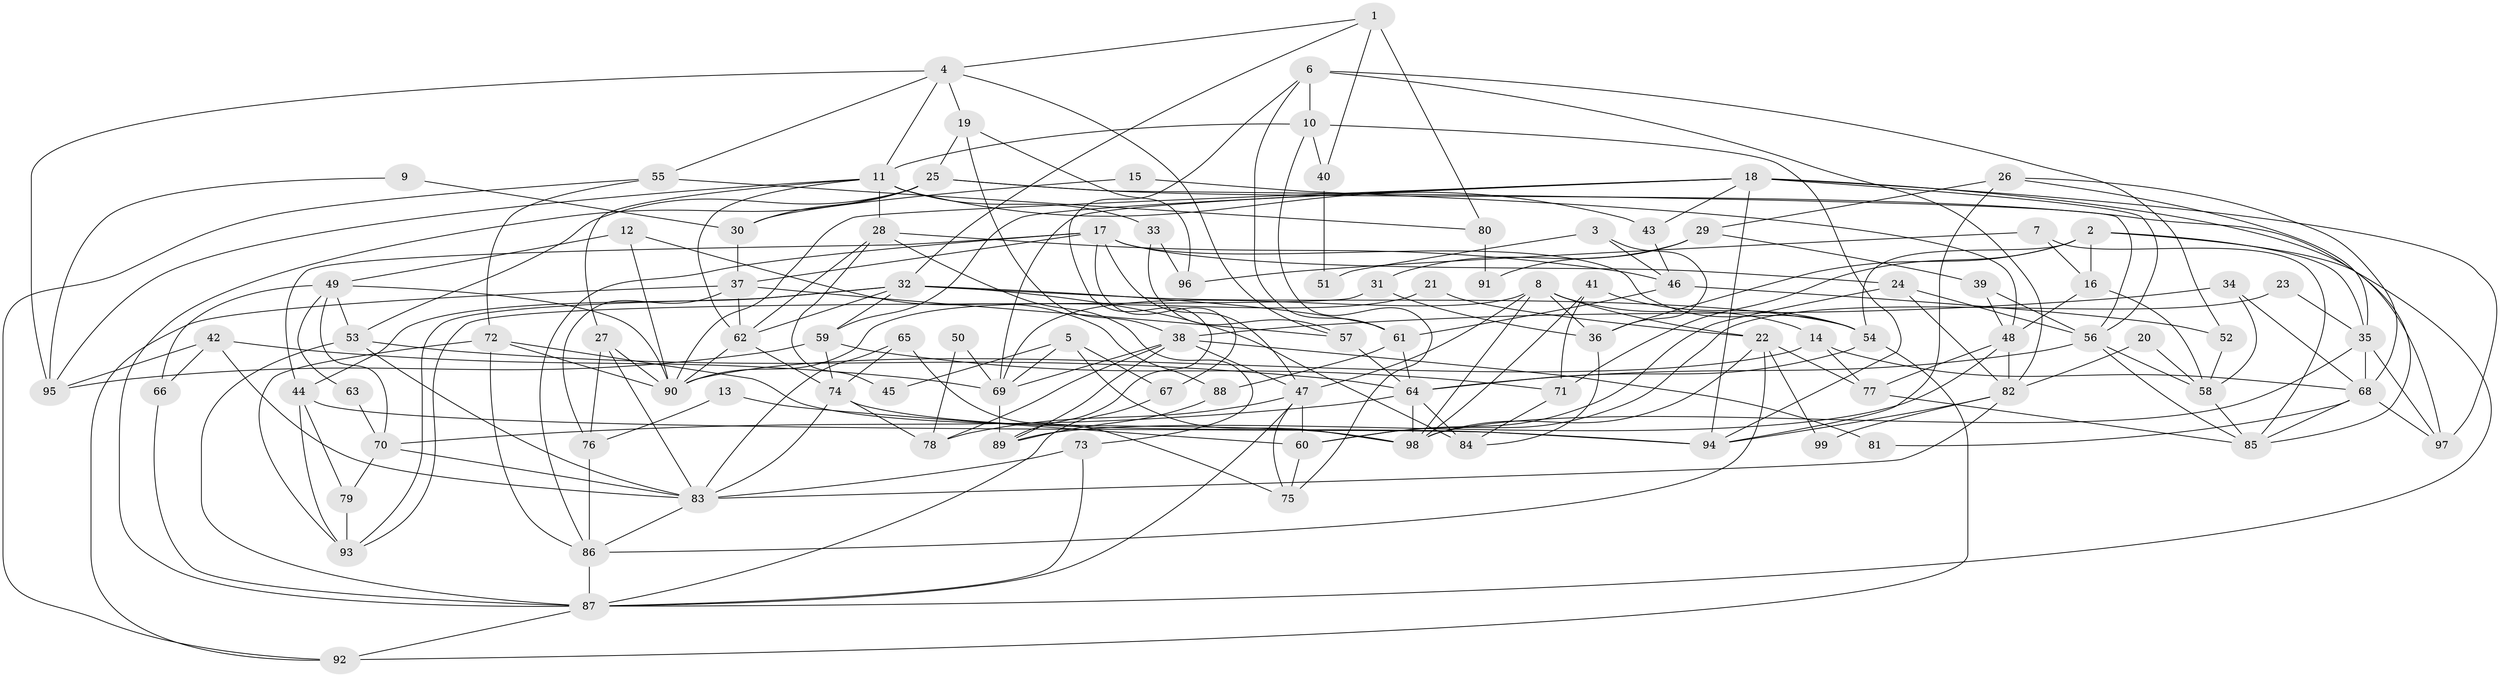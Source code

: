 // original degree distribution, {4: 0.2857142857142857, 2: 0.15714285714285714, 6: 0.10714285714285714, 3: 0.22857142857142856, 5: 0.17857142857142858, 7: 0.02857142857142857, 8: 0.007142857142857143, 9: 0.007142857142857143}
// Generated by graph-tools (version 1.1) at 2025/37/03/04/25 23:37:13]
// undirected, 99 vertices, 226 edges
graph export_dot {
  node [color=gray90,style=filled];
  1;
  2;
  3;
  4;
  5;
  6;
  7;
  8;
  9;
  10;
  11;
  12;
  13;
  14;
  15;
  16;
  17;
  18;
  19;
  20;
  21;
  22;
  23;
  24;
  25;
  26;
  27;
  28;
  29;
  30;
  31;
  32;
  33;
  34;
  35;
  36;
  37;
  38;
  39;
  40;
  41;
  42;
  43;
  44;
  45;
  46;
  47;
  48;
  49;
  50;
  51;
  52;
  53;
  54;
  55;
  56;
  57;
  58;
  59;
  60;
  61;
  62;
  63;
  64;
  65;
  66;
  67;
  68;
  69;
  70;
  71;
  72;
  73;
  74;
  75;
  76;
  77;
  78;
  79;
  80;
  81;
  82;
  83;
  84;
  85;
  86;
  87;
  88;
  89;
  90;
  91;
  92;
  93;
  94;
  95;
  96;
  97;
  98;
  99;
  1 -- 4 [weight=1.0];
  1 -- 32 [weight=1.0];
  1 -- 40 [weight=1.0];
  1 -- 80 [weight=1.0];
  2 -- 16 [weight=1.0];
  2 -- 35 [weight=1.0];
  2 -- 36 [weight=1.0];
  2 -- 54 [weight=1.0];
  2 -- 71 [weight=1.0];
  2 -- 87 [weight=1.0];
  3 -- 36 [weight=1.0];
  3 -- 46 [weight=1.0];
  3 -- 51 [weight=1.0];
  4 -- 11 [weight=1.0];
  4 -- 19 [weight=1.0];
  4 -- 55 [weight=1.0];
  4 -- 57 [weight=1.0];
  4 -- 95 [weight=1.0];
  5 -- 45 [weight=1.0];
  5 -- 67 [weight=1.0];
  5 -- 69 [weight=1.0];
  5 -- 98 [weight=2.0];
  6 -- 10 [weight=1.0];
  6 -- 52 [weight=1.0];
  6 -- 61 [weight=1.0];
  6 -- 82 [weight=1.0];
  6 -- 89 [weight=1.0];
  7 -- 16 [weight=1.0];
  7 -- 85 [weight=1.0];
  7 -- 96 [weight=1.0];
  8 -- 14 [weight=1.0];
  8 -- 22 [weight=1.0];
  8 -- 36 [weight=1.0];
  8 -- 47 [weight=1.0];
  8 -- 69 [weight=2.0];
  8 -- 98 [weight=1.0];
  9 -- 30 [weight=1.0];
  9 -- 95 [weight=1.0];
  10 -- 11 [weight=1.0];
  10 -- 40 [weight=1.0];
  10 -- 75 [weight=1.0];
  10 -- 94 [weight=1.0];
  11 -- 27 [weight=1.0];
  11 -- 28 [weight=1.0];
  11 -- 33 [weight=2.0];
  11 -- 43 [weight=1.0];
  11 -- 62 [weight=2.0];
  11 -- 95 [weight=1.0];
  12 -- 49 [weight=1.0];
  12 -- 88 [weight=1.0];
  12 -- 90 [weight=1.0];
  13 -- 60 [weight=1.0];
  13 -- 76 [weight=1.0];
  14 -- 68 [weight=1.0];
  14 -- 77 [weight=1.0];
  14 -- 90 [weight=1.0];
  15 -- 30 [weight=1.0];
  15 -- 48 [weight=1.0];
  16 -- 48 [weight=1.0];
  16 -- 58 [weight=1.0];
  17 -- 24 [weight=1.0];
  17 -- 37 [weight=1.0];
  17 -- 44 [weight=1.0];
  17 -- 47 [weight=1.0];
  17 -- 54 [weight=1.0];
  17 -- 67 [weight=1.0];
  17 -- 86 [weight=1.0];
  18 -- 43 [weight=1.0];
  18 -- 56 [weight=1.0];
  18 -- 59 [weight=1.0];
  18 -- 69 [weight=1.0];
  18 -- 85 [weight=1.0];
  18 -- 90 [weight=1.0];
  18 -- 94 [weight=1.0];
  18 -- 97 [weight=1.0];
  19 -- 25 [weight=1.0];
  19 -- 38 [weight=1.0];
  19 -- 96 [weight=1.0];
  20 -- 58 [weight=1.0];
  20 -- 82 [weight=1.0];
  21 -- 22 [weight=1.0];
  21 -- 90 [weight=1.0];
  22 -- 77 [weight=1.0];
  22 -- 86 [weight=1.0];
  22 -- 98 [weight=1.0];
  22 -- 99 [weight=1.0];
  23 -- 35 [weight=1.0];
  23 -- 60 [weight=1.0];
  24 -- 56 [weight=1.0];
  24 -- 60 [weight=1.0];
  24 -- 82 [weight=1.0];
  25 -- 30 [weight=1.0];
  25 -- 53 [weight=1.0];
  25 -- 56 [weight=1.0];
  25 -- 87 [weight=1.0];
  25 -- 97 [weight=1.0];
  26 -- 29 [weight=1.0];
  26 -- 35 [weight=1.0];
  26 -- 68 [weight=1.0];
  26 -- 94 [weight=1.0];
  27 -- 76 [weight=1.0];
  27 -- 83 [weight=1.0];
  27 -- 90 [weight=2.0];
  28 -- 45 [weight=1.0];
  28 -- 46 [weight=1.0];
  28 -- 62 [weight=1.0];
  28 -- 73 [weight=1.0];
  29 -- 31 [weight=1.0];
  29 -- 39 [weight=1.0];
  29 -- 91 [weight=1.0];
  30 -- 37 [weight=1.0];
  31 -- 36 [weight=1.0];
  31 -- 93 [weight=1.0];
  32 -- 44 [weight=1.0];
  32 -- 54 [weight=1.0];
  32 -- 59 [weight=1.0];
  32 -- 61 [weight=1.0];
  32 -- 62 [weight=1.0];
  32 -- 84 [weight=2.0];
  32 -- 93 [weight=1.0];
  33 -- 57 [weight=1.0];
  33 -- 96 [weight=1.0];
  34 -- 38 [weight=1.0];
  34 -- 58 [weight=1.0];
  34 -- 68 [weight=1.0];
  35 -- 68 [weight=1.0];
  35 -- 97 [weight=1.0];
  35 -- 98 [weight=1.0];
  36 -- 84 [weight=1.0];
  37 -- 57 [weight=1.0];
  37 -- 62 [weight=1.0];
  37 -- 76 [weight=1.0];
  37 -- 92 [weight=1.0];
  38 -- 47 [weight=1.0];
  38 -- 69 [weight=1.0];
  38 -- 78 [weight=1.0];
  38 -- 81 [weight=3.0];
  38 -- 89 [weight=1.0];
  39 -- 48 [weight=1.0];
  39 -- 56 [weight=2.0];
  40 -- 51 [weight=1.0];
  41 -- 54 [weight=1.0];
  41 -- 71 [weight=1.0];
  41 -- 98 [weight=1.0];
  42 -- 66 [weight=1.0];
  42 -- 69 [weight=1.0];
  42 -- 83 [weight=1.0];
  42 -- 95 [weight=1.0];
  43 -- 46 [weight=1.0];
  44 -- 79 [weight=1.0];
  44 -- 93 [weight=1.0];
  44 -- 94 [weight=1.0];
  46 -- 52 [weight=1.0];
  46 -- 61 [weight=1.0];
  47 -- 60 [weight=1.0];
  47 -- 75 [weight=1.0];
  47 -- 78 [weight=1.0];
  47 -- 87 [weight=1.0];
  48 -- 77 [weight=1.0];
  48 -- 82 [weight=1.0];
  48 -- 89 [weight=1.0];
  49 -- 53 [weight=1.0];
  49 -- 63 [weight=1.0];
  49 -- 66 [weight=1.0];
  49 -- 70 [weight=1.0];
  49 -- 90 [weight=1.0];
  50 -- 69 [weight=1.0];
  50 -- 78 [weight=1.0];
  52 -- 58 [weight=1.0];
  53 -- 64 [weight=1.0];
  53 -- 83 [weight=1.0];
  53 -- 87 [weight=1.0];
  54 -- 64 [weight=1.0];
  54 -- 92 [weight=1.0];
  55 -- 72 [weight=1.0];
  55 -- 80 [weight=1.0];
  55 -- 92 [weight=1.0];
  56 -- 58 [weight=1.0];
  56 -- 64 [weight=1.0];
  56 -- 85 [weight=1.0];
  57 -- 64 [weight=1.0];
  58 -- 85 [weight=1.0];
  59 -- 71 [weight=1.0];
  59 -- 74 [weight=1.0];
  59 -- 95 [weight=1.0];
  60 -- 75 [weight=1.0];
  61 -- 64 [weight=1.0];
  61 -- 88 [weight=1.0];
  62 -- 74 [weight=1.0];
  62 -- 90 [weight=1.0];
  63 -- 70 [weight=1.0];
  64 -- 70 [weight=1.0];
  64 -- 84 [weight=1.0];
  64 -- 98 [weight=1.0];
  65 -- 74 [weight=1.0];
  65 -- 75 [weight=1.0];
  65 -- 83 [weight=1.0];
  66 -- 87 [weight=1.0];
  67 -- 87 [weight=1.0];
  68 -- 81 [weight=1.0];
  68 -- 85 [weight=1.0];
  68 -- 97 [weight=1.0];
  69 -- 89 [weight=1.0];
  70 -- 79 [weight=1.0];
  70 -- 83 [weight=1.0];
  71 -- 84 [weight=1.0];
  72 -- 86 [weight=1.0];
  72 -- 90 [weight=1.0];
  72 -- 93 [weight=1.0];
  72 -- 98 [weight=1.0];
  73 -- 83 [weight=1.0];
  73 -- 87 [weight=1.0];
  74 -- 78 [weight=2.0];
  74 -- 83 [weight=2.0];
  74 -- 94 [weight=1.0];
  76 -- 86 [weight=1.0];
  77 -- 85 [weight=1.0];
  79 -- 93 [weight=1.0];
  80 -- 91 [weight=1.0];
  82 -- 83 [weight=1.0];
  82 -- 94 [weight=1.0];
  82 -- 99 [weight=1.0];
  83 -- 86 [weight=1.0];
  86 -- 87 [weight=1.0];
  87 -- 92 [weight=1.0];
  88 -- 89 [weight=1.0];
}
